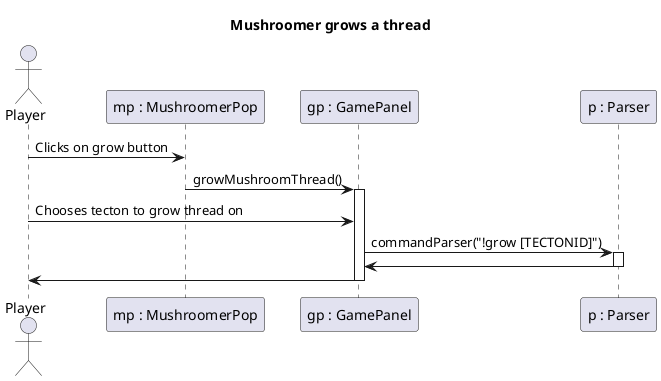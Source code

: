 @startuml GrowMushroomThread

title Mushroomer grows a thread

actor Player
participant "mp : MushroomerPop" as MP
participant "gp : GamePanel" as GP
participant "p : Parser" as P

'activate Controller
Player -> MP: Clicks on grow button

MP -> GP: growMushroomThread()
activate GP
Player -> GP: Chooses tecton to grow thread on
GP -> P: commandParser("!grow [TECTONID]")
activate P
P -> GP
deactivate P
GP -> Player
deactivate GP

@enduml